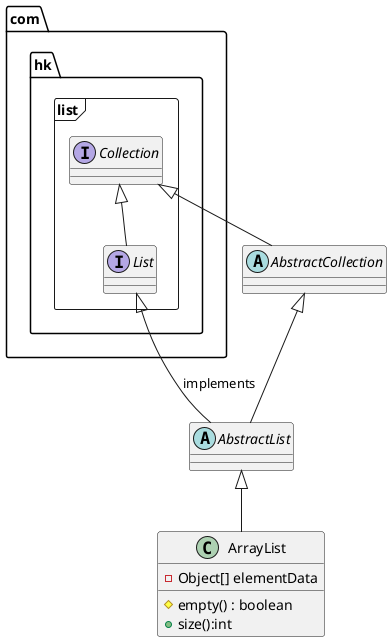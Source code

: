 @startuml
'https://plantuml.com/class-diagram


'类，抽象类，接口的声明方式'
abstract class AbstractList
abstract AbstractCollection

'包绘制'
package com.hk.list <<Frame>>{
    interface List
    interface Collection{

    }
}




'依赖 <.. ：表示使用关系'
'关联 —— ：表示类与类之间有联系'
'泛化 <|————：表示继承类关系'
'实现 <|---：表示实现接口关系'
'聚合 ：是关联关系的一种特例'
'组合：是关联关系的一种特例，耦合性比聚合强'


''
List <|-- AbstractList : implements
Collection <|-- AbstractCollection

Collection <|-- List
AbstractCollection <|-- AbstractList
AbstractList <|-- ArrayList



'成员变量，成员方法直接进行书写：根据是否具有() 来判断是成员变量还是成员函数'
class ArrayList {
    - Object[] elementData
    # empty() : boolean
    + size():int

}





@enduml
